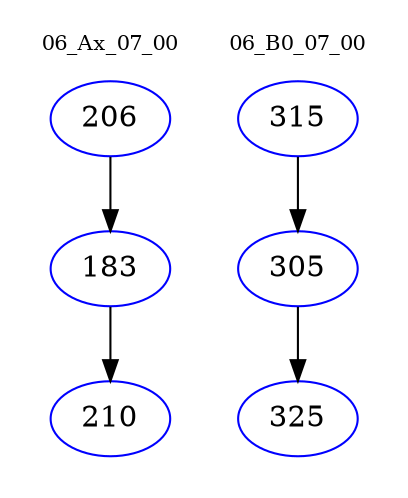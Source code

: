 digraph{
subgraph cluster_0 {
color = white
label = "06_Ax_07_00";
fontsize=10;
T0_206 [label="206", color="blue"]
T0_206 -> T0_183 [color="black"]
T0_183 [label="183", color="blue"]
T0_183 -> T0_210 [color="black"]
T0_210 [label="210", color="blue"]
}
subgraph cluster_1 {
color = white
label = "06_B0_07_00";
fontsize=10;
T1_315 [label="315", color="blue"]
T1_315 -> T1_305 [color="black"]
T1_305 [label="305", color="blue"]
T1_305 -> T1_325 [color="black"]
T1_325 [label="325", color="blue"]
}
}
